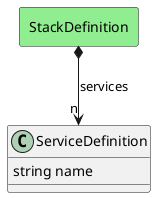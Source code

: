 @startuml

class "ServiceDefinition" as Model {
 string name

 
}



    rectangle "StackDefinition" as StackDefinition #lightgreen {
    }
    
        StackDefinition   *--> "n" Model : "services"
    

@enduml

